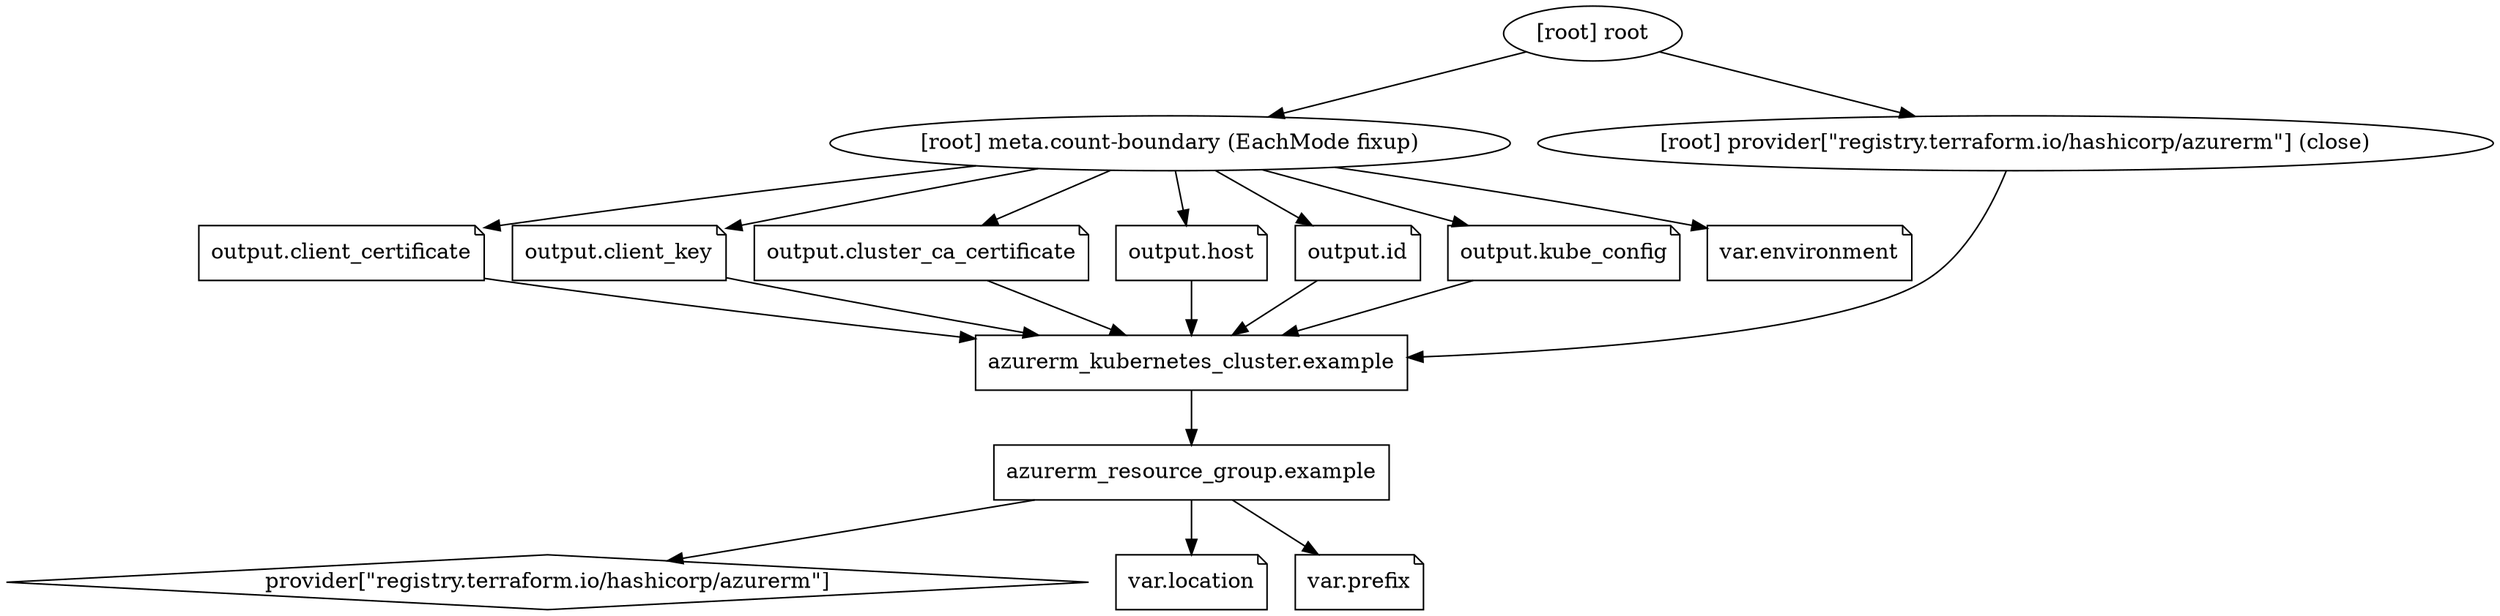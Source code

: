 digraph {
        compound = "true"
        newrank = "true"
        subgraph "root" {
                "[root] azurerm_kubernetes_cluster.example (expand)" [label = "azurerm_kubernetes_cluster.example", shape = "box"]
                "[root] azurerm_resource_group.example (expand)" [label = "azurerm_resource_group.example", shape = "box"]
                "[root] output.client_certificate" [label = "output.client_certificate", shape = "note"]
                "[root] output.client_key" [label = "output.client_key", shape = "note"]
                "[root] output.cluster_ca_certificate" [label = "output.cluster_ca_certificate", shape = "note"]
                "[root] output.host" [label = "output.host", shape = "note"]
                "[root] output.id" [label = "output.id", shape = "note"]
                "[root] output.kube_config" [label = "output.kube_config", shape = "note"]
                "[root] provider[\"registry.terraform.io/hashicorp/azurerm\"]" [label = "provider[\"registry.terraform.io/hashicorp/azurerm\"]", shape = "diamond"]
                "[root] var.environment" [label = "var.environment", shape = "note"]
                "[root] var.location" [label = "var.location", shape = "note"]
                "[root] var.prefix" [label = "var.prefix", shape = "note"]
                "[root] azurerm_kubernetes_cluster.example (expand)" -> "[root] azurerm_resource_group.example (expand)"
                "[root] azurerm_resource_group.example (expand)" -> "[root] provider[\"registry.terraform.io/hashicorp/azurerm\"]"
                "[root] azurerm_resource_group.example (expand)" -> "[root] var.location"
                "[root] azurerm_resource_group.example (expand)" -> "[root] var.prefix"
                "[root] meta.count-boundary (EachMode fixup)" -> "[root] output.client_certificate"
                "[root] meta.count-boundary (EachMode fixup)" -> "[root] output.client_key"
                "[root] meta.count-boundary (EachMode fixup)" -> "[root] output.cluster_ca_certificate"
                "[root] meta.count-boundary (EachMode fixup)" -> "[root] output.host"
                "[root] meta.count-boundary (EachMode fixup)" -> "[root] output.id"
                "[root] meta.count-boundary (EachMode fixup)" -> "[root] output.kube_config"
                "[root] meta.count-boundary (EachMode fixup)" -> "[root] var.environment"
                "[root] output.client_certificate" -> "[root] azurerm_kubernetes_cluster.example (expand)"
                "[root] output.client_key" -> "[root] azurerm_kubernetes_cluster.example (expand)"
                "[root] output.cluster_ca_certificate" -> "[root] azurerm_kubernetes_cluster.example (expand)"
                "[root] output.host" -> "[root] azurerm_kubernetes_cluster.example (expand)"
                "[root] output.id" -> "[root] azurerm_kubernetes_cluster.example (expand)"
                "[root] output.kube_config" -> "[root] azurerm_kubernetes_cluster.example (expand)"
                "[root] provider[\"registry.terraform.io/hashicorp/azurerm\"] (close)" -> "[root] azurerm_kubernetes_cluster.example (expand)"  
                "[root] root" -> "[root] meta.count-boundary (EachMode fixup)"
                "[root] root" -> "[root] provider[\"registry.terraform.io/hashicorp/azurerm\"] (close)"
        }
}